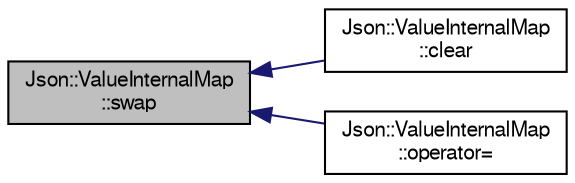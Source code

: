 digraph "Json::ValueInternalMap::swap"
{
  edge [fontname="FreeSans",fontsize="10",labelfontname="FreeSans",labelfontsize="10"];
  node [fontname="FreeSans",fontsize="10",shape=record];
  rankdir="LR";
  Node1 [label="Json::ValueInternalMap\l::swap",height=0.2,width=0.4,color="black", fillcolor="grey75", style="filled" fontcolor="black"];
  Node1 -> Node2 [dir="back",color="midnightblue",fontsize="10",style="solid",fontname="FreeSans"];
  Node2 [label="Json::ValueInternalMap\l::clear",height=0.2,width=0.4,color="black", fillcolor="white", style="filled",URL="$class_json_1_1_value_internal_map.html#a3668cb3d3d4d77bab15f8ac322d14e72"];
  Node1 -> Node3 [dir="back",color="midnightblue",fontsize="10",style="solid",fontname="FreeSans"];
  Node3 [label="Json::ValueInternalMap\l::operator=",height=0.2,width=0.4,color="black", fillcolor="white", style="filled",URL="$class_json_1_1_value_internal_map.html#aef8307d39e5556515b844b64a4ec1a08"];
}
